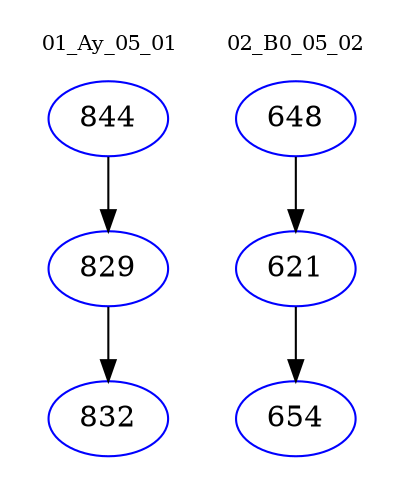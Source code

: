 digraph{
subgraph cluster_0 {
color = white
label = "01_Ay_05_01";
fontsize=10;
T0_844 [label="844", color="blue"]
T0_844 -> T0_829 [color="black"]
T0_829 [label="829", color="blue"]
T0_829 -> T0_832 [color="black"]
T0_832 [label="832", color="blue"]
}
subgraph cluster_1 {
color = white
label = "02_B0_05_02";
fontsize=10;
T1_648 [label="648", color="blue"]
T1_648 -> T1_621 [color="black"]
T1_621 [label="621", color="blue"]
T1_621 -> T1_654 [color="black"]
T1_654 [label="654", color="blue"]
}
}

